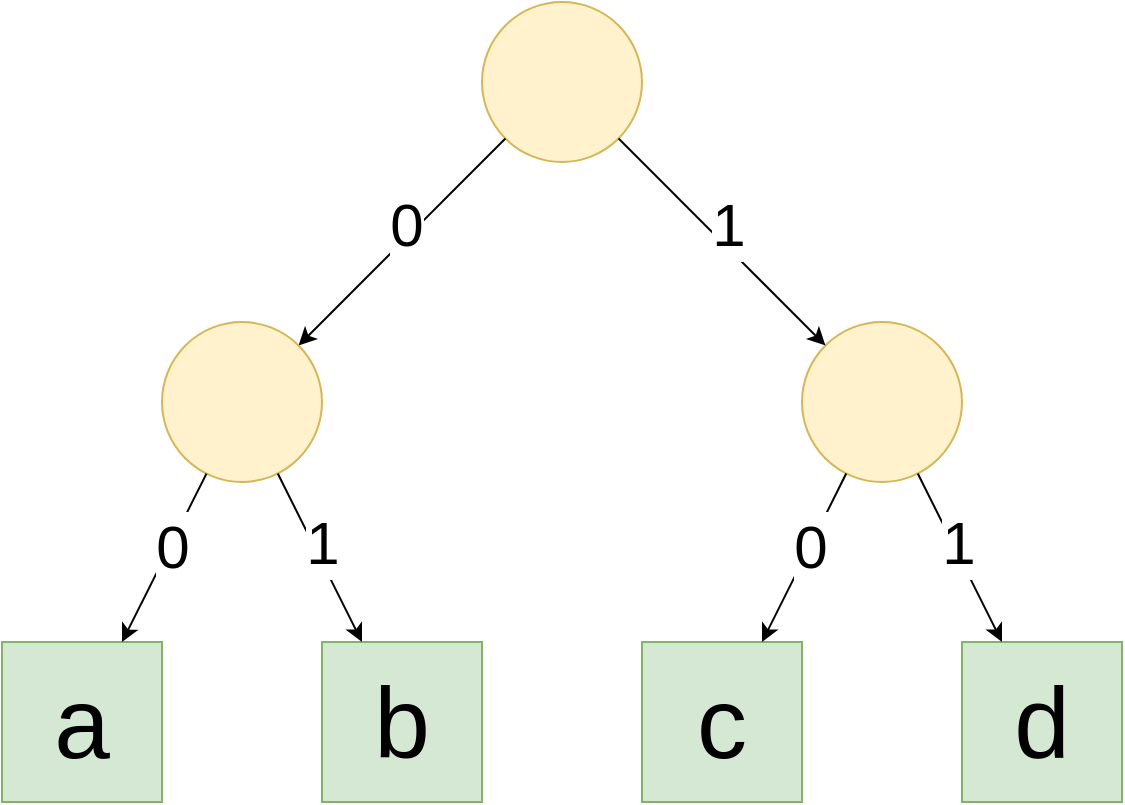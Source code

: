 <mxfile version="22.1.21" type="device">
  <diagram name="Página-1" id="OVSdW2HOcbIVU817Scqx">
    <mxGraphModel dx="1275" dy="994" grid="1" gridSize="10" guides="1" tooltips="1" connect="1" arrows="1" fold="1" page="1" pageScale="1" pageWidth="827" pageHeight="1169" math="0" shadow="0">
      <root>
        <mxCell id="0" />
        <mxCell id="1" parent="0" />
        <mxCell id="a8k0p2Ra1EqHtjR-0TGJ-1" value="" style="ellipse;whiteSpace=wrap;html=1;aspect=fixed;fillColor=#fff2cc;strokeColor=#d6b656;" vertex="1" parent="1">
          <mxGeometry x="360" y="200" width="80" height="80" as="geometry" />
        </mxCell>
        <mxCell id="a8k0p2Ra1EqHtjR-0TGJ-2" value="&lt;font style=&quot;&quot;&gt;&lt;span style=&quot;font-size: 50px;&quot;&gt;a&lt;/span&gt;&lt;br&gt;&lt;/font&gt;" style="whiteSpace=wrap;html=1;aspect=fixed;fillColor=#d5e8d4;strokeColor=#82b366;" vertex="1" parent="1">
          <mxGeometry x="120" y="520" width="80" height="80" as="geometry" />
        </mxCell>
        <mxCell id="a8k0p2Ra1EqHtjR-0TGJ-4" value="" style="endArrow=classic;html=1;rounded=0;" edge="1" parent="1" source="a8k0p2Ra1EqHtjR-0TGJ-1" target="a8k0p2Ra1EqHtjR-0TGJ-21">
          <mxGeometry width="50" height="50" relative="1" as="geometry">
            <mxPoint x="390" y="490" as="sourcePoint" />
            <mxPoint x="170" y="230" as="targetPoint" />
          </mxGeometry>
        </mxCell>
        <mxCell id="a8k0p2Ra1EqHtjR-0TGJ-5" value="&lt;font style=&quot;font-size: 30px;&quot;&gt;0&lt;/font&gt;" style="edgeLabel;html=1;align=center;verticalAlign=middle;resizable=0;points=[];" vertex="1" connectable="0" parent="a8k0p2Ra1EqHtjR-0TGJ-4">
          <mxGeometry x="0.007" y="3" relative="1" as="geometry">
            <mxPoint y="-12" as="offset" />
          </mxGeometry>
        </mxCell>
        <mxCell id="a8k0p2Ra1EqHtjR-0TGJ-6" value="" style="ellipse;whiteSpace=wrap;html=1;aspect=fixed;fillColor=#fff2cc;strokeColor=#d6b656;" vertex="1" parent="1">
          <mxGeometry x="520" y="360" width="80" height="80" as="geometry" />
        </mxCell>
        <mxCell id="a8k0p2Ra1EqHtjR-0TGJ-7" value="" style="endArrow=classic;html=1;rounded=0;" edge="1" parent="1" source="a8k0p2Ra1EqHtjR-0TGJ-1" target="a8k0p2Ra1EqHtjR-0TGJ-6">
          <mxGeometry width="50" height="50" relative="1" as="geometry">
            <mxPoint x="390" y="480" as="sourcePoint" />
            <mxPoint x="440" y="430" as="targetPoint" />
          </mxGeometry>
        </mxCell>
        <mxCell id="a8k0p2Ra1EqHtjR-0TGJ-8" value="&lt;font style=&quot;font-size: 30px;&quot;&gt;1&lt;/font&gt;" style="edgeLabel;html=1;align=center;verticalAlign=middle;resizable=0;points=[];" vertex="1" connectable="0" parent="a8k0p2Ra1EqHtjR-0TGJ-7">
          <mxGeometry x="0.213" relative="1" as="geometry">
            <mxPoint x="-8" y="-20" as="offset" />
          </mxGeometry>
        </mxCell>
        <mxCell id="a8k0p2Ra1EqHtjR-0TGJ-9" value="&lt;font style=&quot;&quot;&gt;&lt;span style=&quot;font-size: 50px;&quot;&gt;b&lt;/span&gt;&lt;br&gt;&lt;/font&gt;" style="whiteSpace=wrap;html=1;aspect=fixed;fillColor=#d5e8d4;strokeColor=#82b366;" vertex="1" parent="1">
          <mxGeometry x="280" y="520" width="80" height="80" as="geometry" />
        </mxCell>
        <mxCell id="a8k0p2Ra1EqHtjR-0TGJ-15" value="&lt;font style=&quot;&quot;&gt;&lt;span style=&quot;font-size: 50px;&quot;&gt;c&lt;/span&gt;&lt;br&gt;&lt;/font&gt;" style="whiteSpace=wrap;html=1;aspect=fixed;fillColor=#d5e8d4;strokeColor=#82b366;" vertex="1" parent="1">
          <mxGeometry x="440" y="520" width="80" height="80" as="geometry" />
        </mxCell>
        <mxCell id="a8k0p2Ra1EqHtjR-0TGJ-16" value="&lt;font style=&quot;&quot;&gt;&lt;span style=&quot;font-size: 50px;&quot;&gt;d&lt;/span&gt;&lt;br&gt;&lt;/font&gt;" style="whiteSpace=wrap;html=1;aspect=fixed;fillColor=#d5e8d4;strokeColor=#82b366;" vertex="1" parent="1">
          <mxGeometry x="600" y="520" width="80" height="80" as="geometry" />
        </mxCell>
        <mxCell id="a8k0p2Ra1EqHtjR-0TGJ-17" value="" style="endArrow=classic;html=1;rounded=0;" edge="1" parent="1" source="a8k0p2Ra1EqHtjR-0TGJ-6" target="a8k0p2Ra1EqHtjR-0TGJ-15">
          <mxGeometry width="50" height="50" relative="1" as="geometry">
            <mxPoint x="616.0" y="592.0" as="sourcePoint" />
            <mxPoint x="440" y="390" as="targetPoint" />
          </mxGeometry>
        </mxCell>
        <mxCell id="a8k0p2Ra1EqHtjR-0TGJ-19" value="&lt;font style=&quot;font-size: 30px;&quot;&gt;0&lt;/font&gt;" style="edgeLabel;html=1;align=center;verticalAlign=middle;resizable=0;points=[];" vertex="1" connectable="0" parent="a8k0p2Ra1EqHtjR-0TGJ-17">
          <mxGeometry x="-0.066" y="2" relative="1" as="geometry">
            <mxPoint y="-4" as="offset" />
          </mxGeometry>
        </mxCell>
        <mxCell id="a8k0p2Ra1EqHtjR-0TGJ-18" value="" style="endArrow=classic;html=1;rounded=0;" edge="1" parent="1" source="a8k0p2Ra1EqHtjR-0TGJ-6" target="a8k0p2Ra1EqHtjR-0TGJ-16">
          <mxGeometry width="50" height="50" relative="1" as="geometry">
            <mxPoint x="664.0" y="592.0" as="sourcePoint" />
            <mxPoint x="440" y="390" as="targetPoint" />
          </mxGeometry>
        </mxCell>
        <mxCell id="a8k0p2Ra1EqHtjR-0TGJ-20" value="&lt;font style=&quot;font-size: 30px;&quot;&gt;1&lt;/font&gt;" style="edgeLabel;html=1;align=center;verticalAlign=middle;resizable=0;points=[];" vertex="1" connectable="0" parent="a8k0p2Ra1EqHtjR-0TGJ-18">
          <mxGeometry x="-0.164" y="3" relative="1" as="geometry">
            <mxPoint as="offset" />
          </mxGeometry>
        </mxCell>
        <mxCell id="a8k0p2Ra1EqHtjR-0TGJ-21" value="" style="ellipse;whiteSpace=wrap;html=1;aspect=fixed;fillColor=#fff2cc;strokeColor=#d6b656;" vertex="1" parent="1">
          <mxGeometry x="200" y="360" width="80" height="80" as="geometry" />
        </mxCell>
        <mxCell id="a8k0p2Ra1EqHtjR-0TGJ-22" value="" style="endArrow=classic;html=1;rounded=0;" edge="1" parent="1" source="a8k0p2Ra1EqHtjR-0TGJ-21" target="a8k0p2Ra1EqHtjR-0TGJ-2">
          <mxGeometry width="50" height="50" relative="1" as="geometry">
            <mxPoint x="552" y="446" as="sourcePoint" />
            <mxPoint x="510" y="530" as="targetPoint" />
          </mxGeometry>
        </mxCell>
        <mxCell id="a8k0p2Ra1EqHtjR-0TGJ-23" value="&lt;font style=&quot;font-size: 30px;&quot;&gt;0&lt;/font&gt;" style="edgeLabel;html=1;align=center;verticalAlign=middle;resizable=0;points=[];" vertex="1" connectable="0" parent="a8k0p2Ra1EqHtjR-0TGJ-22">
          <mxGeometry x="-0.066" y="2" relative="1" as="geometry">
            <mxPoint y="-4" as="offset" />
          </mxGeometry>
        </mxCell>
        <mxCell id="a8k0p2Ra1EqHtjR-0TGJ-24" value="" style="endArrow=classic;html=1;rounded=0;" edge="1" parent="1" source="a8k0p2Ra1EqHtjR-0TGJ-21" target="a8k0p2Ra1EqHtjR-0TGJ-9">
          <mxGeometry width="50" height="50" relative="1" as="geometry">
            <mxPoint x="232" y="446" as="sourcePoint" />
            <mxPoint x="190" y="530" as="targetPoint" />
          </mxGeometry>
        </mxCell>
        <mxCell id="a8k0p2Ra1EqHtjR-0TGJ-25" value="&lt;font style=&quot;font-size: 30px;&quot;&gt;1&lt;/font&gt;" style="edgeLabel;html=1;align=center;verticalAlign=middle;resizable=0;points=[];" vertex="1" connectable="0" parent="a8k0p2Ra1EqHtjR-0TGJ-24">
          <mxGeometry x="-0.066" y="2" relative="1" as="geometry">
            <mxPoint y="-4" as="offset" />
          </mxGeometry>
        </mxCell>
      </root>
    </mxGraphModel>
  </diagram>
</mxfile>
